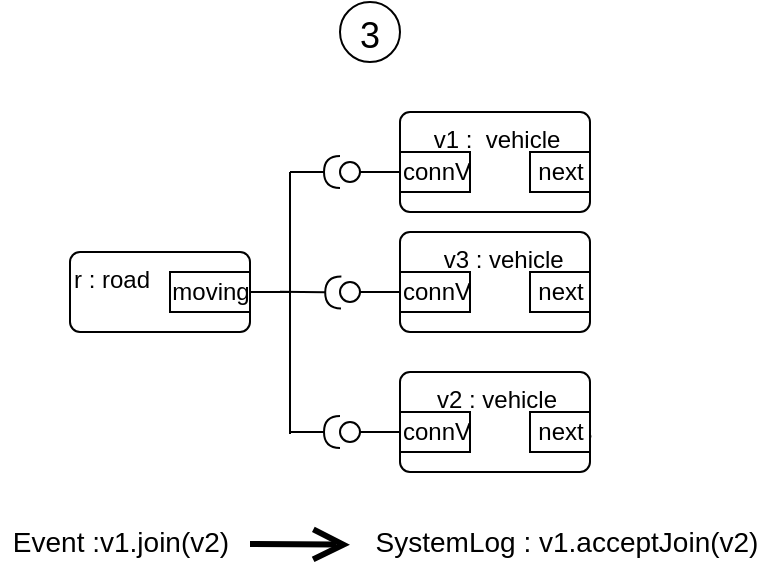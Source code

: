 <mxfile version="15.5.5" type="github">
  <diagram id="ADWof2wx8BgHxrEmCnHG" name="Page-1">
    <mxGraphModel dx="1355" dy="793" grid="1" gridSize="10" guides="1" tooltips="1" connect="1" arrows="1" fold="1" page="1" pageScale="1" pageWidth="827" pageHeight="1169" math="0" shadow="0">
      <root>
        <mxCell id="0" />
        <mxCell id="1" parent="0" />
        <mxCell id="Q9d0RFTFAIisrgZCZcX0-1" value="&lt;font style=&quot;font-size: 14px&quot;&gt;Event :v1.join(v2)&lt;/font&gt;" style="text;html=1;align=center;verticalAlign=middle;resizable=0;points=[];autosize=1;" vertex="1" parent="1">
          <mxGeometry x="180" y="420" width="120" height="20" as="geometry" />
        </mxCell>
        <mxCell id="Q9d0RFTFAIisrgZCZcX0-2" value="" style="endArrow=open;endFill=1;endSize=12;html=1;entryX=-0.012;entryY=0.567;entryDx=0;entryDy=0;entryPerimeter=0;strokeWidth=3;" edge="1" parent="1" target="Q9d0RFTFAIisrgZCZcX0-3">
          <mxGeometry width="160" relative="1" as="geometry">
            <mxPoint x="305" y="431" as="sourcePoint" />
            <mxPoint x="382.5" y="430" as="targetPoint" />
          </mxGeometry>
        </mxCell>
        <mxCell id="Q9d0RFTFAIisrgZCZcX0-3" value="&lt;font style=&quot;font-size: 14px&quot;&gt;SystemLog : v1.acceptJoin(v2)&lt;/font&gt;" style="text;html=1;align=center;verticalAlign=middle;resizable=0;points=[];autosize=1;" vertex="1" parent="1">
          <mxGeometry x="357.5" y="420" width="210" height="20" as="geometry" />
        </mxCell>
        <mxCell id="Q9d0RFTFAIisrgZCZcX0-4" value="3" style="ellipse;fillColor=#ffffff;strokeColor=#000000;fontSize=18;" vertex="1" parent="1">
          <mxGeometry x="350" y="160" width="30" height="30" as="geometry" />
        </mxCell>
        <mxCell id="Q9d0RFTFAIisrgZCZcX0-5" value="&lt;div align=&quot;left&quot;&gt;r : road&lt;/div&gt;" style="html=1;align=left;verticalAlign=top;rounded=1;absoluteArcSize=1;arcSize=10;dashed=0;" vertex="1" parent="1">
          <mxGeometry x="215" y="285" width="90" height="40" as="geometry" />
        </mxCell>
        <mxCell id="Q9d0RFTFAIisrgZCZcX0-6" value="" style="rounded=0;orthogonalLoop=1;jettySize=auto;html=1;endArrow=none;endFill=0;exitX=1;exitY=0.5;exitDx=0;exitDy=0;" edge="1" parent="1" source="Q9d0RFTFAIisrgZCZcX0-5">
          <mxGeometry relative="1" as="geometry">
            <mxPoint x="440" y="420" as="sourcePoint" />
            <mxPoint x="325" y="245" as="targetPoint" />
            <Array as="points">
              <mxPoint x="325" y="305" />
              <mxPoint x="325" y="245" />
            </Array>
          </mxGeometry>
        </mxCell>
        <mxCell id="Q9d0RFTFAIisrgZCZcX0-7" value="v1 :&amp;nbsp; vehicle" style="html=1;align=center;verticalAlign=top;rounded=1;absoluteArcSize=1;arcSize=10;dashed=0;" vertex="1" parent="1">
          <mxGeometry x="380" y="215" width="95" height="50" as="geometry" />
        </mxCell>
        <mxCell id="Q9d0RFTFAIisrgZCZcX0-8" value="connV" style="html=1;" vertex="1" parent="1">
          <mxGeometry x="380" y="235" width="35" height="20" as="geometry" />
        </mxCell>
        <mxCell id="Q9d0RFTFAIisrgZCZcX0-9" value="next" style="html=1;" vertex="1" parent="1">
          <mxGeometry x="445" y="235" width="30" height="20" as="geometry" />
        </mxCell>
        <mxCell id="Q9d0RFTFAIisrgZCZcX0-10" value="connV" style="html=1;" vertex="1" parent="1">
          <mxGeometry x="380" y="355" width="50" height="20" as="geometry" />
        </mxCell>
        <mxCell id="Q9d0RFTFAIisrgZCZcX0-11" value="&lt;div align=&quot;right&quot;&gt;&amp;nbsp; v3 : vehicle&lt;br&gt;&lt;/div&gt;" style="html=1;align=center;verticalAlign=top;rounded=1;absoluteArcSize=1;arcSize=10;dashed=0;" vertex="1" parent="1">
          <mxGeometry x="380" y="275" width="95" height="50" as="geometry" />
        </mxCell>
        <mxCell id="Q9d0RFTFAIisrgZCZcX0-12" value="connV" style="html=1;" vertex="1" parent="1">
          <mxGeometry x="380" y="295" width="35" height="20" as="geometry" />
        </mxCell>
        <mxCell id="Q9d0RFTFAIisrgZCZcX0-13" value="next" style="html=1;" vertex="1" parent="1">
          <mxGeometry x="445" y="295" width="30" height="20" as="geometry" />
        </mxCell>
        <mxCell id="Q9d0RFTFAIisrgZCZcX0-14" value="" style="rounded=0;orthogonalLoop=1;jettySize=auto;html=1;endArrow=none;endFill=0;exitX=0;exitY=0.5;exitDx=0;exitDy=0;" edge="1" parent="1" source="Q9d0RFTFAIisrgZCZcX0-12" target="Q9d0RFTFAIisrgZCZcX0-16">
          <mxGeometry relative="1" as="geometry">
            <mxPoint x="360" y="290" as="sourcePoint" />
          </mxGeometry>
        </mxCell>
        <mxCell id="Q9d0RFTFAIisrgZCZcX0-15" value="" style="rounded=0;orthogonalLoop=1;jettySize=auto;html=1;endArrow=halfCircle;endFill=0;endSize=6;strokeWidth=1;entryX=0.06;entryY=0.52;entryDx=0;entryDy=0;entryPerimeter=0;" edge="1" parent="1" target="Q9d0RFTFAIisrgZCZcX0-16">
          <mxGeometry relative="1" as="geometry">
            <mxPoint x="320" y="304.84" as="sourcePoint" />
            <mxPoint x="340" y="304.84" as="targetPoint" />
          </mxGeometry>
        </mxCell>
        <mxCell id="Q9d0RFTFAIisrgZCZcX0-16" value="" style="ellipse;whiteSpace=wrap;html=1;fontFamily=Helvetica;fontSize=12;fontColor=#000000;align=center;strokeColor=#000000;fillColor=#ffffff;points=[];aspect=fixed;resizable=0;" vertex="1" parent="1">
          <mxGeometry x="350" y="300" width="10" height="10" as="geometry" />
        </mxCell>
        <mxCell id="Q9d0RFTFAIisrgZCZcX0-17" value="v2 : vehicle" style="html=1;align=center;verticalAlign=top;rounded=1;absoluteArcSize=1;arcSize=10;dashed=0;" vertex="1" parent="1">
          <mxGeometry x="380" y="345" width="95" height="50" as="geometry" />
        </mxCell>
        <mxCell id="Q9d0RFTFAIisrgZCZcX0-18" value="connV" style="html=1;" vertex="1" parent="1">
          <mxGeometry x="380" y="365" width="35" height="20" as="geometry" />
        </mxCell>
        <mxCell id="Q9d0RFTFAIisrgZCZcX0-19" value="docks" style="html=1;" vertex="1" parent="1">
          <mxGeometry x="445" y="365" width="30" height="20" as="geometry" />
        </mxCell>
        <mxCell id="Q9d0RFTFAIisrgZCZcX0-20" value="" style="rounded=0;orthogonalLoop=1;jettySize=auto;html=1;endArrow=none;endFill=0;exitX=1;exitY=0.5;exitDx=0;exitDy=0;" edge="1" parent="1" source="Q9d0RFTFAIisrgZCZcX0-5">
          <mxGeometry relative="1" as="geometry">
            <mxPoint x="303" y="424" as="sourcePoint" />
            <mxPoint x="325" y="376" as="targetPoint" />
            <Array as="points">
              <mxPoint x="325" y="305" />
              <mxPoint x="325" y="376" />
            </Array>
          </mxGeometry>
        </mxCell>
        <mxCell id="Q9d0RFTFAIisrgZCZcX0-21" value="" style="ellipse;whiteSpace=wrap;html=1;fontFamily=Helvetica;fontSize=12;fontColor=#000000;align=center;strokeColor=#000000;fillColor=#ffffff;points=[];aspect=fixed;resizable=0;" vertex="1" parent="1">
          <mxGeometry x="350" y="370" width="10" height="10" as="geometry" />
        </mxCell>
        <mxCell id="Q9d0RFTFAIisrgZCZcX0-22" value="" style="rounded=0;orthogonalLoop=1;jettySize=auto;html=1;endArrow=halfCircle;endFill=0;endSize=6;strokeWidth=1;" edge="1" parent="1" target="Q9d0RFTFAIisrgZCZcX0-21">
          <mxGeometry relative="1" as="geometry">
            <mxPoint x="325" y="375" as="sourcePoint" />
            <mxPoint x="355" y="375" as="targetPoint" />
            <Array as="points" />
          </mxGeometry>
        </mxCell>
        <mxCell id="Q9d0RFTFAIisrgZCZcX0-23" value="connV" style="html=1;" vertex="1" parent="1">
          <mxGeometry x="265" y="295" width="40" height="20" as="geometry" />
        </mxCell>
        <mxCell id="Q9d0RFTFAIisrgZCZcX0-24" value="moving" style="html=1;" vertex="1" parent="1">
          <mxGeometry x="265" y="295" width="40" height="20" as="geometry" />
        </mxCell>
        <mxCell id="Q9d0RFTFAIisrgZCZcX0-25" value="next" style="html=1;" vertex="1" parent="1">
          <mxGeometry x="445" y="365" width="30" height="20" as="geometry" />
        </mxCell>
        <mxCell id="Q9d0RFTFAIisrgZCZcX0-26" value="" style="rounded=0;orthogonalLoop=1;jettySize=auto;html=1;endArrow=none;endFill=0;exitX=0;exitY=0.5;exitDx=0;exitDy=0;" edge="1" parent="1" source="Q9d0RFTFAIisrgZCZcX0-18">
          <mxGeometry relative="1" as="geometry">
            <mxPoint x="390" y="315" as="sourcePoint" />
            <mxPoint x="360" y="375" as="targetPoint" />
          </mxGeometry>
        </mxCell>
        <mxCell id="Q9d0RFTFAIisrgZCZcX0-27" value="" style="ellipse;whiteSpace=wrap;html=1;fontFamily=Helvetica;fontSize=12;fontColor=#000000;align=center;strokeColor=#000000;fillColor=#ffffff;points=[];aspect=fixed;resizable=0;" vertex="1" parent="1">
          <mxGeometry x="350" y="240" width="10" height="10" as="geometry" />
        </mxCell>
        <mxCell id="Q9d0RFTFAIisrgZCZcX0-28" value="" style="rounded=0;orthogonalLoop=1;jettySize=auto;html=1;endArrow=halfCircle;endFill=0;endSize=6;strokeWidth=1;" edge="1" parent="1" target="Q9d0RFTFAIisrgZCZcX0-27">
          <mxGeometry relative="1" as="geometry">
            <mxPoint x="325" y="245" as="sourcePoint" />
            <mxPoint x="355" y="235" as="targetPoint" />
            <Array as="points" />
          </mxGeometry>
        </mxCell>
        <mxCell id="Q9d0RFTFAIisrgZCZcX0-29" value="" style="rounded=0;orthogonalLoop=1;jettySize=auto;html=1;endArrow=none;endFill=0;exitX=0;exitY=0.5;exitDx=0;exitDy=0;" edge="1" parent="1">
          <mxGeometry relative="1" as="geometry">
            <mxPoint x="380" y="245" as="sourcePoint" />
            <mxPoint x="360" y="245" as="targetPoint" />
          </mxGeometry>
        </mxCell>
      </root>
    </mxGraphModel>
  </diagram>
</mxfile>
